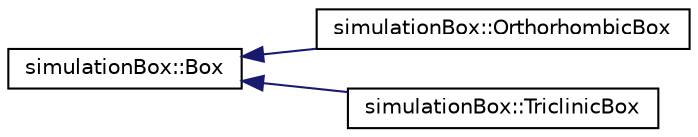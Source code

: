 digraph "Graphical Class Hierarchy"
{
 // LATEX_PDF_SIZE
  edge [fontname="Helvetica",fontsize="10",labelfontname="Helvetica",labelfontsize="10"];
  node [fontname="Helvetica",fontsize="10",shape=record];
  rankdir="LR";
  Node0 [label="simulationBox::Box",height=0.2,width=0.4,color="black", fillcolor="white", style="filled",URL="$classsimulationBox_1_1Box.html",tooltip="This class represents the unit cell of a general triclinic box."];
  Node0 -> Node1 [dir="back",color="midnightblue",fontsize="10",style="solid",fontname="Helvetica"];
  Node1 [label="simulationBox::OrthorhombicBox",height=0.2,width=0.4,color="black", fillcolor="white", style="filled",URL="$classsimulationBox_1_1OrthorhombicBox.html",tooltip="This class represents the unit cell of an orthorhombic box."];
  Node0 -> Node2 [dir="back",color="midnightblue",fontsize="10",style="solid",fontname="Helvetica"];
  Node2 [label="simulationBox::TriclinicBox",height=0.2,width=0.4,color="black", fillcolor="white", style="filled",URL="$classsimulationBox_1_1TriclinicBox.html",tooltip="This class represents the unit cell of a triclinic box."];
}
